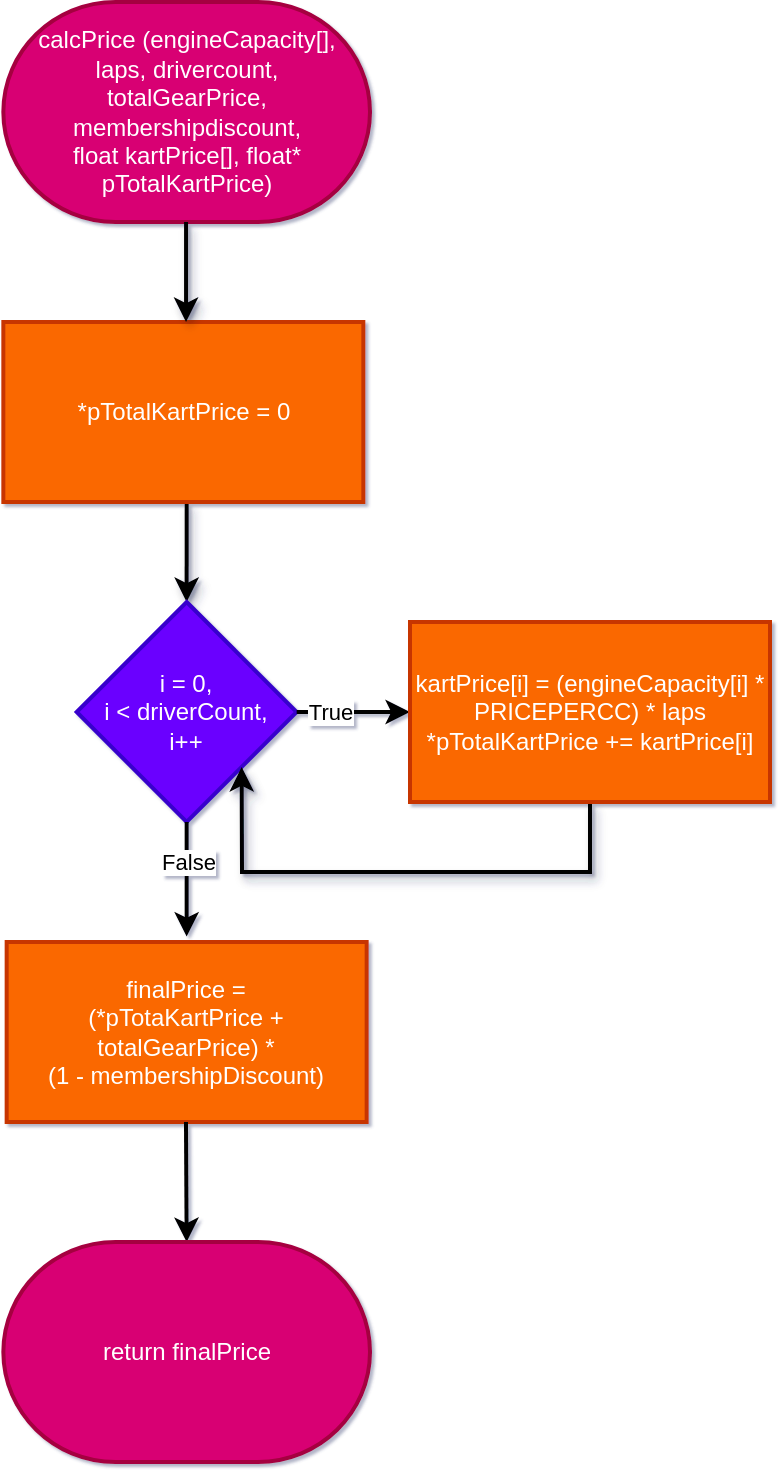 <mxfile>
    <diagram id="K8iId4k65Lw2WxyyQW85" name="Page-1">
        <mxGraphModel dx="418" dy="458" grid="1" gridSize="10" guides="1" tooltips="1" connect="1" arrows="1" fold="1" page="1" pageScale="1" pageWidth="827" pageHeight="1169" math="0" shadow="1">
            <root>
                <mxCell id="0"/>
                <mxCell id="1" parent="0"/>
                <mxCell id="2" value="calcPrice (engineCapacity[],&lt;br&gt;laps, drivercount,&lt;br&gt;totalGearPrice, membershipdiscount,&lt;br&gt;float kartPrice[], float* pTotalKartPrice)" style="strokeWidth=2;html=1;shape=mxgraph.flowchart.terminator;whiteSpace=wrap;fillColor=#d80073;fontColor=#ffffff;strokeColor=#A50040;" parent="1" vertex="1">
                    <mxGeometry x="106.67" y="60" width="183.33" height="110" as="geometry"/>
                </mxCell>
                <mxCell id="5" value="" style="edgeStyle=none;html=1;strokeWidth=2;shadow=1;entryX=0.5;entryY=0;entryDx=0;entryDy=0;exitX=0.5;exitY=1;exitDx=0;exitDy=0;exitPerimeter=0;" parent="1" edge="1">
                    <mxGeometry relative="1" as="geometry">
                        <mxPoint x="198.335" y="310" as="sourcePoint"/>
                        <mxPoint x="198.33" y="360" as="targetPoint"/>
                    </mxGeometry>
                </mxCell>
                <mxCell id="11" value="i = 0,&lt;br&gt;i &amp;lt; driverCount,&lt;br&gt;i++" style="rhombus;whiteSpace=wrap;html=1;strokeWidth=2;fillColor=#6a00ff;fontColor=#ffffff;strokeColor=#3700CC;" parent="1" vertex="1">
                    <mxGeometry x="143.33" y="360" width="110" height="110" as="geometry"/>
                </mxCell>
                <mxCell id="15" value="finalPrice =&lt;br&gt;(*pTotaKartPrice + totalGearPrice) *&lt;br&gt;(1 - membershipDiscount)" style="whiteSpace=wrap;html=1;strokeWidth=2;fillColor=#fa6800;fontColor=#FFFFFF;strokeColor=#C73500;" parent="1" vertex="1">
                    <mxGeometry x="108.33" y="530" width="180" height="90" as="geometry"/>
                </mxCell>
                <mxCell id="17" value="" style="edgeStyle=none;html=1;strokeWidth=2;entryX=0.5;entryY=0;entryDx=0;entryDy=0;entryPerimeter=0;" parent="1" edge="1">
                    <mxGeometry relative="1" as="geometry">
                        <mxPoint x="197.99" y="620" as="sourcePoint"/>
                        <mxPoint x="198.34" y="680" as="targetPoint"/>
                    </mxGeometry>
                </mxCell>
                <mxCell id="26" value="" style="edgeStyle=none;html=1;strokeWidth=2;shadow=1;rounded=0;curved=0;entryX=1;entryY=1;entryDx=0;entryDy=0;exitX=0.5;exitY=1;exitDx=0;exitDy=0;" parent="1" source="34" target="11" edge="1">
                    <mxGeometry relative="1" as="geometry">
                        <mxPoint x="366.51" y="445" as="sourcePoint"/>
                        <mxPoint x="200" y="495" as="targetPoint"/>
                        <Array as="points">
                            <mxPoint x="400" y="495"/>
                            <mxPoint x="226" y="495"/>
                        </Array>
                    </mxGeometry>
                </mxCell>
                <mxCell id="27" value="" style="endArrow=classic;html=1;exitX=1;exitY=0.5;exitDx=0;exitDy=0;entryX=0;entryY=0.5;entryDx=0;entryDy=0;strokeWidth=2;" parent="1" source="11" target="34" edge="1">
                    <mxGeometry relative="1" as="geometry">
                        <mxPoint x="160" y="460" as="sourcePoint"/>
                        <mxPoint x="306.67" y="415" as="targetPoint"/>
                    </mxGeometry>
                </mxCell>
                <mxCell id="28" value="True" style="edgeLabel;resizable=0;html=1;;align=center;verticalAlign=middle;" parent="27" connectable="0" vertex="1">
                    <mxGeometry relative="1" as="geometry">
                        <mxPoint x="-12" as="offset"/>
                    </mxGeometry>
                </mxCell>
                <mxCell id="30" value="" style="endArrow=classic;html=1;exitX=0.5;exitY=1;exitDx=0;exitDy=0;entryX=0.5;entryY=-0.03;entryDx=0;entryDy=0;entryPerimeter=0;strokeWidth=2;" parent="1" source="11" target="15" edge="1">
                    <mxGeometry relative="1" as="geometry">
                        <mxPoint x="160" y="460" as="sourcePoint"/>
                        <mxPoint x="260" y="460" as="targetPoint"/>
                    </mxGeometry>
                </mxCell>
                <mxCell id="31" value="False" style="edgeLabel;resizable=0;html=1;;align=center;verticalAlign=middle;" parent="30" connectable="0" vertex="1">
                    <mxGeometry relative="1" as="geometry">
                        <mxPoint y="-9" as="offset"/>
                    </mxGeometry>
                </mxCell>
                <mxCell id="33" value="return finalPrice" style="strokeWidth=2;html=1;shape=mxgraph.flowchart.terminator;whiteSpace=wrap;fillColor=#d80073;fontColor=#ffffff;strokeColor=#A50040;" parent="1" vertex="1">
                    <mxGeometry x="106.67" y="680" width="183.33" height="110" as="geometry"/>
                </mxCell>
                <mxCell id="34" value="kartPrice[i] = (engineCapacity[i] * PRICEPERCC) * laps&lt;br&gt;*pTotalKartPrice += kartPrice[i]" style="whiteSpace=wrap;html=1;strokeWidth=2;fillColor=#fa6800;fontColor=#FFFFFF;strokeColor=#C73500;" parent="1" vertex="1">
                    <mxGeometry x="310" y="370" width="180" height="90" as="geometry"/>
                </mxCell>
                <mxCell id="35" value="*pTotalKartPrice = 0" style="whiteSpace=wrap;html=1;strokeWidth=2;fillColor=#fa6800;fontColor=#FFFFFF;strokeColor=#C73500;" vertex="1" parent="1">
                    <mxGeometry x="106.67" y="220" width="180" height="90" as="geometry"/>
                </mxCell>
                <mxCell id="36" value="" style="edgeStyle=none;html=1;strokeWidth=2;shadow=1;entryX=0.5;entryY=0;entryDx=0;entryDy=0;exitX=0.5;exitY=1;exitDx=0;exitDy=0;exitPerimeter=0;" edge="1" parent="1">
                    <mxGeometry relative="1" as="geometry">
                        <mxPoint x="198.035" y="170" as="sourcePoint"/>
                        <mxPoint x="198.03" y="220" as="targetPoint"/>
                    </mxGeometry>
                </mxCell>
            </root>
        </mxGraphModel>
    </diagram>
</mxfile>